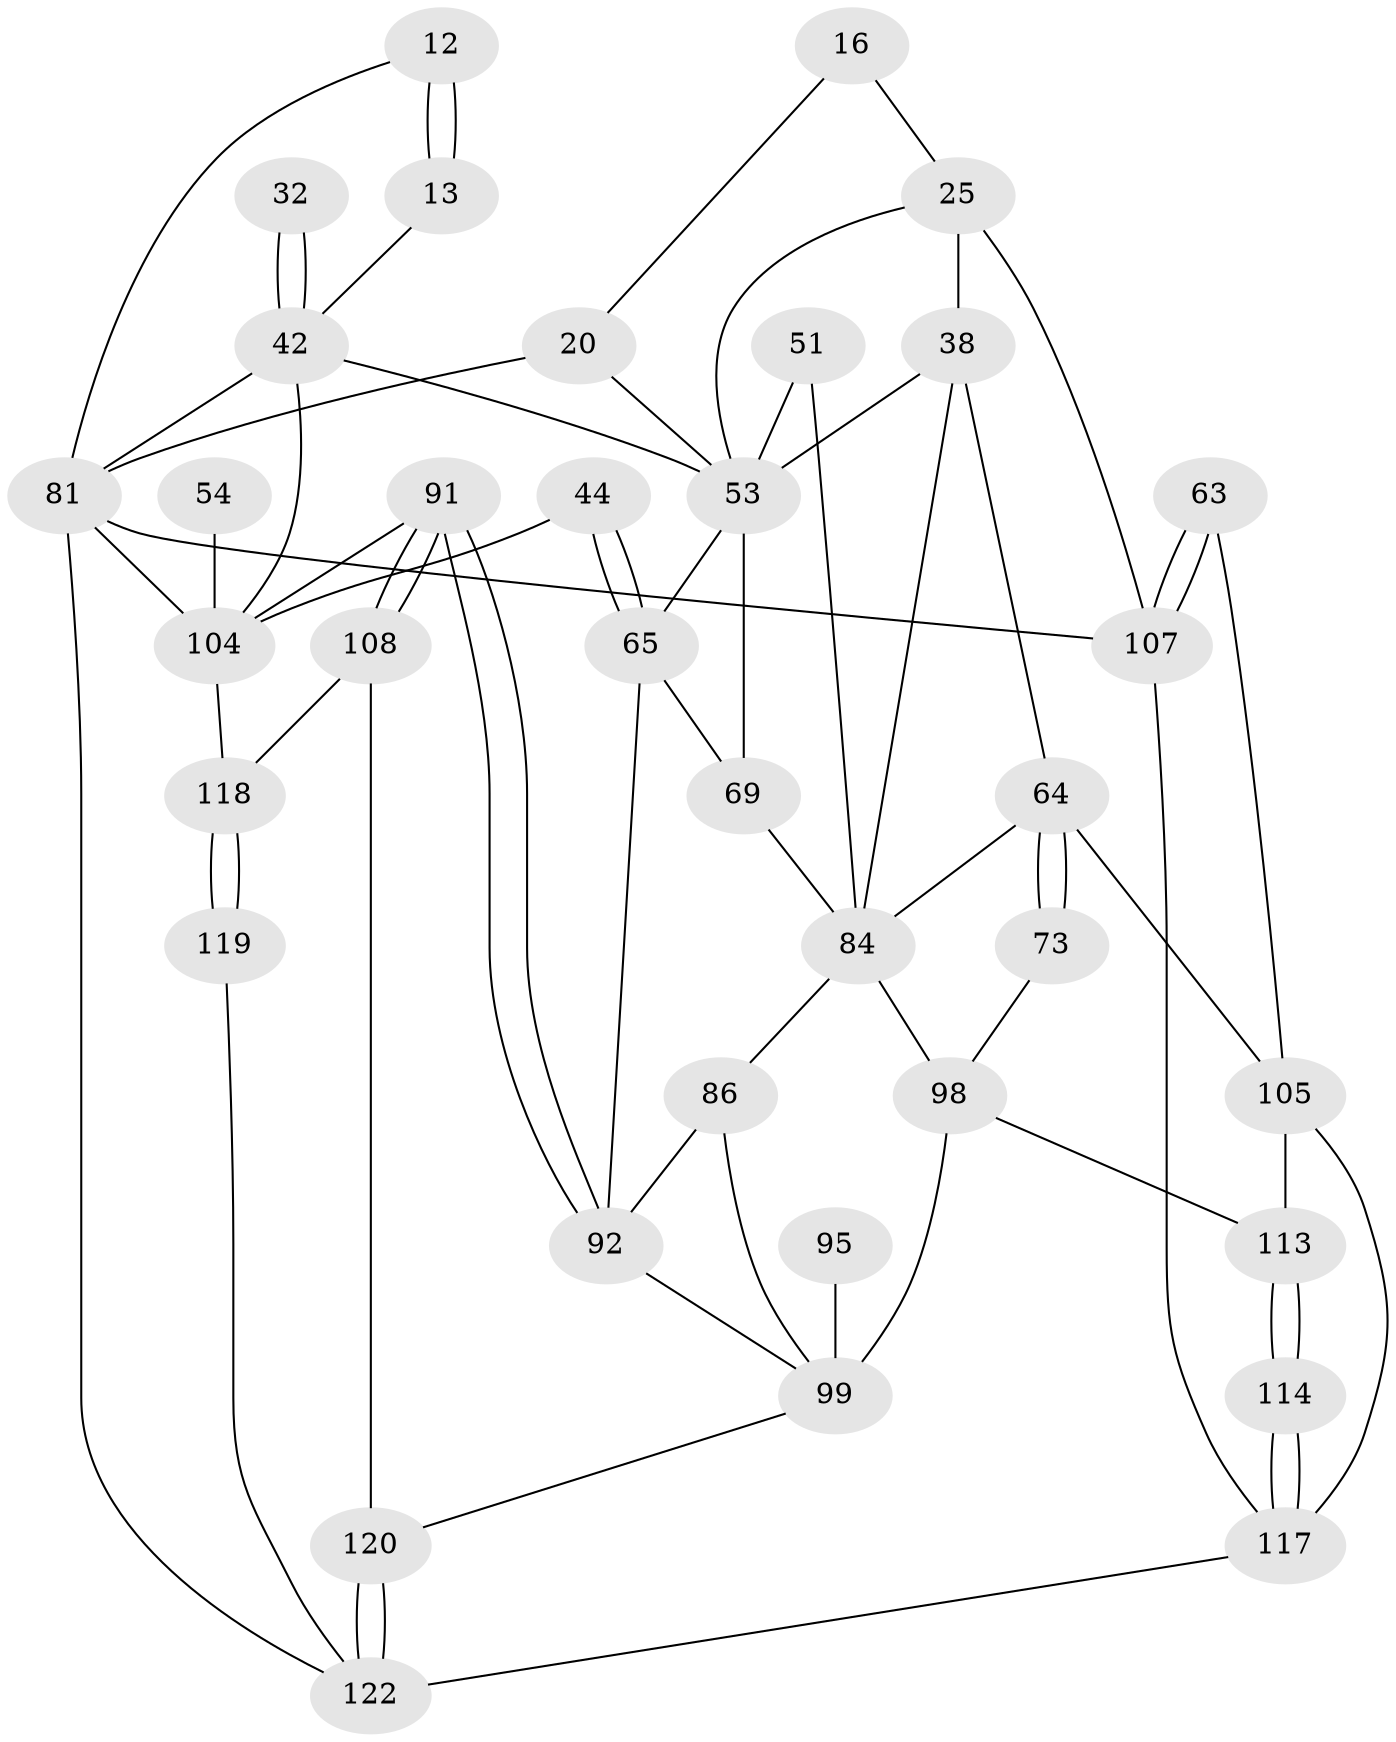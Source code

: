 // original degree distribution, {3: 0.01639344262295082, 6: 0.22131147540983606, 4: 0.23770491803278687, 5: 0.5245901639344263}
// Generated by graph-tools (version 1.1) at 2025/06/03/04/25 22:06:07]
// undirected, 36 vertices, 71 edges
graph export_dot {
graph [start="1"]
  node [color=gray90,style=filled];
  12 [pos="+0.8622907711515656+0.08799763325955712",super="+11"];
  13 [pos="+0.872971415305537+0.16595841714137713"];
  16 [pos="+0.5266381687286796+0.08914734212115934",super="+9"];
  20 [pos="+0.6636395006602295+0.19179428025980788",super="+8"];
  25 [pos="+0.0957755229517488+0.2599549705603051",super="+24+19"];
  32 [pos="+0.8350040126068486+0.35719421628797504"];
  38 [pos="+0.12352718036434446+0.30105404854239315",super="+37+28"];
  42 [pos="+0.8332491368402294+0.36229195949426063",super="+22+21+31"];
  44 [pos="+0.8114047949165484+0.3782490011824809"];
  51 [pos="+0.47072615891260416+0.3953147787498351",super="+49+50"];
  53 [pos="+0.5358747894275675+0.4300263469746192",super="+48+46"];
  54 [pos="+0.9887958075662083+0.4157955293541992"];
  63 [pos="+0+0.6057219468603209"];
  64 [pos="+0.24532318829722755+0.40583724707124963",super="+60+61"];
  65 [pos="+0.6900382354235886+0.49970055717438683",super="+59+45"];
  69 [pos="+0.5525103406217143+0.4657609495922214",super="+58+57"];
  73 [pos="+0.21025734306446336+0.5420366630099998"];
  81 [pos="+1+1",super="+2+7+10"];
  84 [pos="+0.5134852228132919+0.5876323225939197",super="+68+74+70"];
  86 [pos="+0.6014594904936298+0.6288135481956908",super="+67"];
  91 [pos="+0.729476495136675+0.6975174456209865",super="+90+80"];
  92 [pos="+0.6984870716938243+0.6864301277042424",super="+85+66"];
  95 [pos="+0.5890873539488213+0.701280710883627"];
  98 [pos="+0.5029608635563267+0.7733361529007033",super="+93+72+89"];
  99 [pos="+0.5676685819859367+0.8014717291727818",super="+94+97+96"];
  104 [pos="+0.8344326607359257+0.7498159890407642",super="+83+82+79"];
  105 [pos="+0.17779461920806636+0.8476535845106286",super="+102"];
  107 [pos="+0+1",super="+3+26"];
  108 [pos="+0.672417505576284+0.8541436325481079"];
  113 [pos="+0.25030654603358704+0.7981883735150448",super="+101+103"];
  114 [pos="+0.4012538844274593+0.9411709510214029"];
  117 [pos="+0.41667774753110626+1",super="+106"];
  118 [pos="+0.9327432405695295+0.8626062290738122",super="+112"];
  119 [pos="+0.832590109198821+1"];
  120 [pos="+0.6521996746832073+0.9033709791644668",super="+109+110"];
  122 [pos="+0.739391211129184+1",super="+121+116+115"];
  12 -- 13 [weight=2];
  12 -- 13;
  12 -- 81 [weight=2];
  13 -- 42;
  16 -- 20 [weight=2];
  16 -- 25 [weight=2];
  20 -- 81;
  20 -- 53;
  25 -- 38 [weight=3];
  25 -- 107 [weight=2];
  25 -- 53;
  32 -- 42 [weight=3];
  32 -- 42;
  38 -- 64;
  38 -- 84;
  38 -- 53;
  42 -- 81;
  42 -- 104 [weight=2];
  42 -- 53;
  44 -- 65 [weight=2];
  44 -- 65;
  44 -- 104;
  51 -- 53 [weight=4];
  51 -- 84 [weight=2];
  53 -- 69 [weight=2];
  53 -- 65;
  54 -- 104 [weight=3];
  63 -- 107 [weight=2];
  63 -- 107;
  63 -- 105;
  64 -- 73 [weight=2];
  64 -- 73;
  64 -- 105;
  64 -- 84;
  65 -- 69;
  65 -- 92;
  69 -- 84 [weight=2];
  73 -- 98;
  81 -- 107 [weight=2];
  81 -- 122;
  81 -- 104 [weight=2];
  84 -- 86;
  84 -- 98 [weight=2];
  86 -- 92 [weight=2];
  86 -- 99;
  91 -- 92 [weight=2];
  91 -- 92;
  91 -- 108;
  91 -- 108;
  91 -- 104 [weight=3];
  92 -- 99;
  95 -- 99 [weight=3];
  98 -- 113 [weight=2];
  98 -- 99 [weight=2];
  99 -- 120;
  104 -- 118 [weight=2];
  105 -- 113 [weight=2];
  105 -- 117;
  107 -- 117;
  108 -- 118;
  108 -- 120;
  113 -- 114 [weight=2];
  113 -- 114;
  114 -- 117;
  114 -- 117;
  117 -- 122;
  118 -- 119 [weight=2];
  118 -- 119;
  119 -- 122;
  120 -- 122 [weight=3];
  120 -- 122;
}
